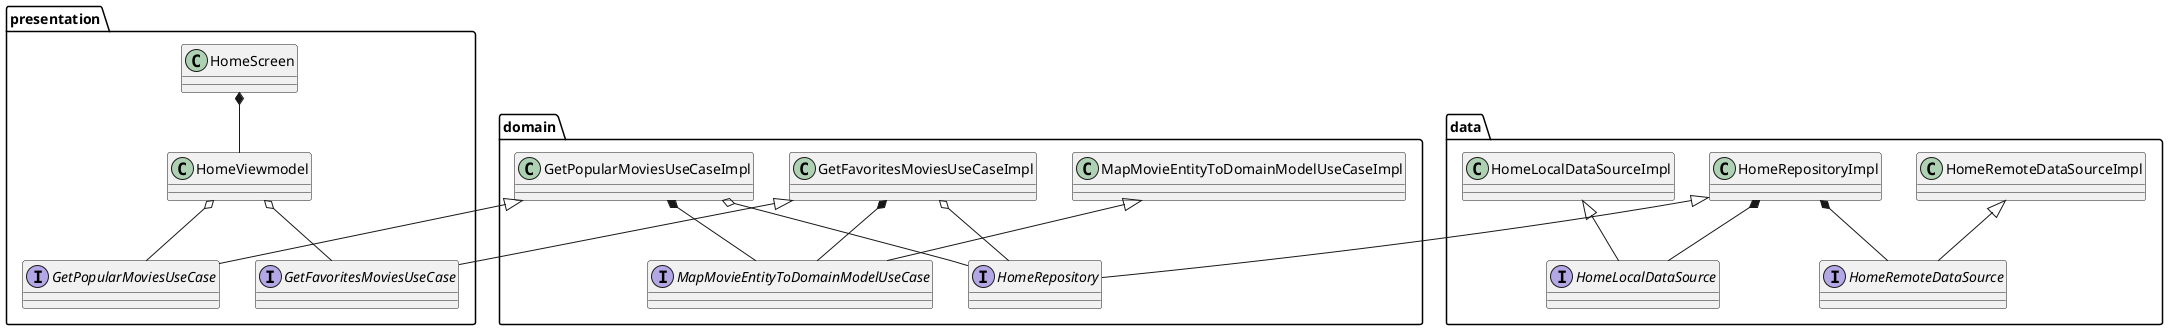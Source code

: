 @startuml
'https://plantuml.com/class-diagram

package presentation {
class HomeScreen
class HomeViewmodel
interface GetPopularMoviesUseCase
interface GetFavoritesMoviesUseCase
}

package domain {
class GetFavoritesMoviesUseCaseImpl
class GetPopularMoviesUseCaseImpl
class MapMovieEntityToDomainModelUseCaseImpl
interface MapMovieEntityToDomainModelUseCase
interface HomeRepository

}

package data {
class HomeRepositoryImpl
interface HomeRemoteDataSource
class HomeRemoteDataSourceImpl
interface HomeLocalDataSource
class HomeLocalDataSourceImpl
}

HomeScreen *-- HomeViewmodel
HomeViewmodel o-- GetPopularMoviesUseCase
HomeViewmodel o-- GetFavoritesMoviesUseCase
GetPopularMoviesUseCaseImpl o-- HomeRepository
GetFavoritesMoviesUseCaseImpl *-- MapMovieEntityToDomainModelUseCase
GetFavoritesMoviesUseCaseImpl o-- HomeRepository
GetPopularMoviesUseCaseImpl *-- MapMovieEntityToDomainModelUseCase

HomeRepositoryImpl *-- HomeRemoteDataSource
HomeRepositoryImpl *-- HomeLocalDataSource

HomeRepositoryImpl <|-- HomeRepository
HomeRemoteDataSourceImpl <|-- HomeRemoteDataSource
HomeLocalDataSourceImpl <|-- HomeLocalDataSource

GetPopularMoviesUseCaseImpl <|-- GetPopularMoviesUseCase
GetFavoritesMoviesUseCaseImpl <|-- GetFavoritesMoviesUseCase
MapMovieEntityToDomainModelUseCaseImpl <|-- MapMovieEntityToDomainModelUseCase
@enduml
